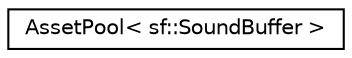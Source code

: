 digraph "Graphical Class Hierarchy"
{
 // LATEX_PDF_SIZE
  edge [fontname="Helvetica",fontsize="10",labelfontname="Helvetica",labelfontsize="10"];
  node [fontname="Helvetica",fontsize="10",shape=record];
  rankdir="LR";
  Node0 [label="AssetPool\< sf::SoundBuffer \>",height=0.2,width=0.4,color="black", fillcolor="white", style="filled",URL="$classAssetPool.html",tooltip=" "];
}
